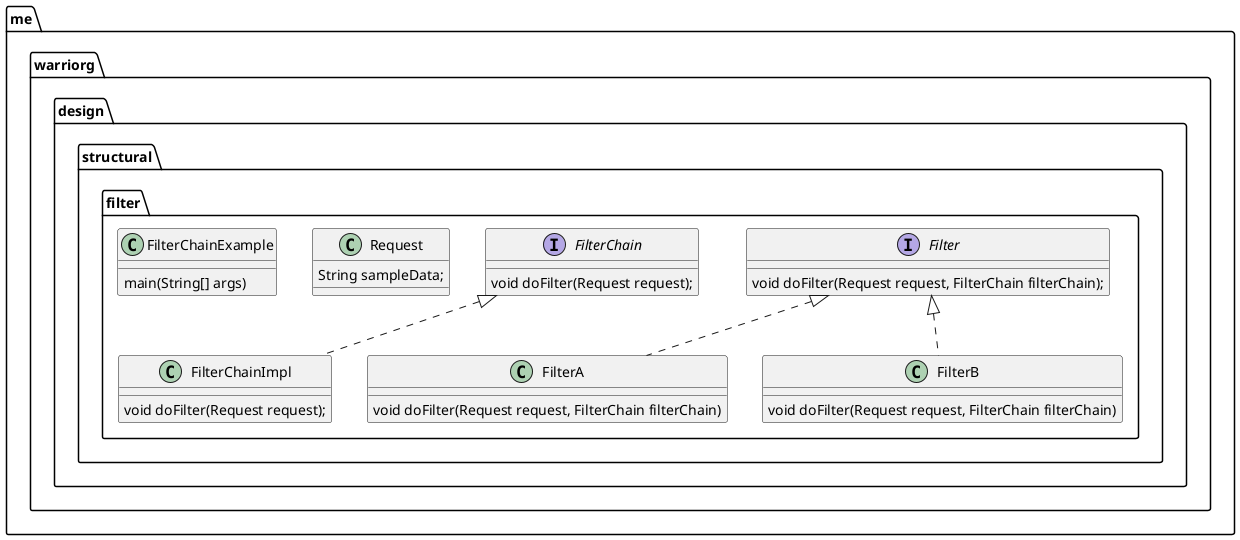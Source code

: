 @startuml
package me.warriorg.design.structural.filter {

    interface Filter {
        void doFilter(Request request, FilterChain filterChain);
    }

    class FilterA implements Filter {
        void doFilter(Request request, FilterChain filterChain)
    }

    class FilterB implements Filter {
        void doFilter(Request request, FilterChain filterChain)
    }

    interface FilterChain {
        void doFilter(Request request);
    }

    class FilterChainImpl implements FilterChain {
        void doFilter(Request request);
    }

    class Request {
        String sampleData;
    }

    class FilterChainExample {
        main(String[] args)
    }
}
@enduml